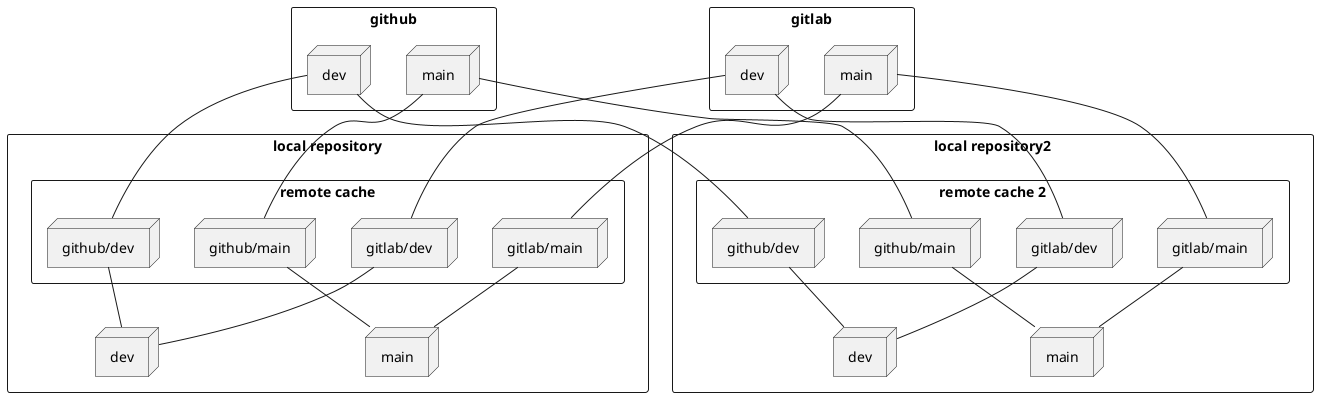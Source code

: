 @startuml name
rectangle github {
    node main as github_main
    node dev as github_dev
}

rectangle gitlab {
    node main as gitlab_main
    node dev as gitlab_dev
}

rectangle "local repository" {
    rectangle "remote cache" {
        node "github/main" as gh_main1
        node "github/dev" as gh_dev1
        node "gitlab/main" as gl_main1
        node "gitlab/dev" as gl_dev1
    }
    node main as main1
    node dev as dev1
}
rectangle "local repository2" {
    rectangle "remote cache 2" {
        node "github/main" as gh_main2
        node "github/dev" as gh_dev2
        node "gitlab/main" as gl_main2
        node "gitlab/dev" as gl_dev2
    }
    node main as main2
    node dev as dev2
}

github_main -- gh_main1
gh_main1 -- main1
github_dev -- gh_dev1
gh_dev1 -- dev1

gitlab_main -- gl_main1
gl_main1 -- main1
gitlab_dev -- gl_dev1
gl_dev1 -- dev1


github_main -- gh_main2
gh_main2 -- main2
github_dev -- gh_dev2
gh_dev2 -- dev2

gitlab_main -- gl_main2
gl_main2 -- main2
gitlab_dev -- gl_dev2
gl_dev2 -- dev2
@enduml